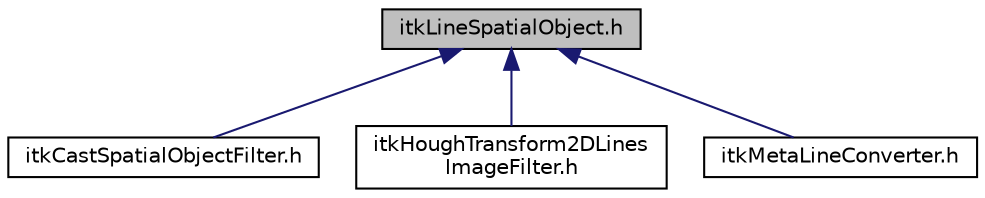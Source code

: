 digraph "itkLineSpatialObject.h"
{
 // LATEX_PDF_SIZE
  edge [fontname="Helvetica",fontsize="10",labelfontname="Helvetica",labelfontsize="10"];
  node [fontname="Helvetica",fontsize="10",shape=record];
  Node1 [label="itkLineSpatialObject.h",height=0.2,width=0.4,color="black", fillcolor="grey75", style="filled", fontcolor="black",tooltip=" "];
  Node1 -> Node2 [dir="back",color="midnightblue",fontsize="10",style="solid",fontname="Helvetica"];
  Node2 [label="itkCastSpatialObjectFilter.h",height=0.2,width=0.4,color="black", fillcolor="white", style="filled",URL="$itkCastSpatialObjectFilter_8h.html",tooltip=" "];
  Node1 -> Node3 [dir="back",color="midnightblue",fontsize="10",style="solid",fontname="Helvetica"];
  Node3 [label="itkHoughTransform2DLines\lImageFilter.h",height=0.2,width=0.4,color="black", fillcolor="white", style="filled",URL="$itkHoughTransform2DLinesImageFilter_8h.html",tooltip=" "];
  Node1 -> Node4 [dir="back",color="midnightblue",fontsize="10",style="solid",fontname="Helvetica"];
  Node4 [label="itkMetaLineConverter.h",height=0.2,width=0.4,color="black", fillcolor="white", style="filled",URL="$itkMetaLineConverter_8h.html",tooltip=" "];
}
